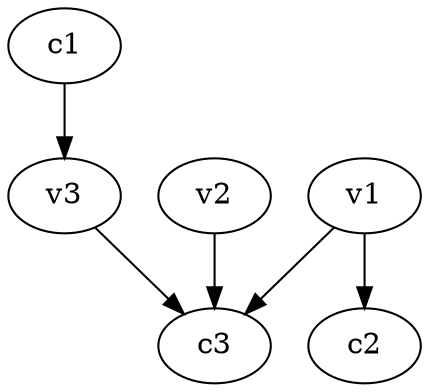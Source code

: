 strict digraph  {
c1;
c2;
c3;
v1;
v2;
v3;
c1 -> v3  [weight=1];
v1 -> c3  [weight=1];
v1 -> c2  [weight=1];
v2 -> c3  [weight=1];
v3 -> c3  [weight=1];
}
